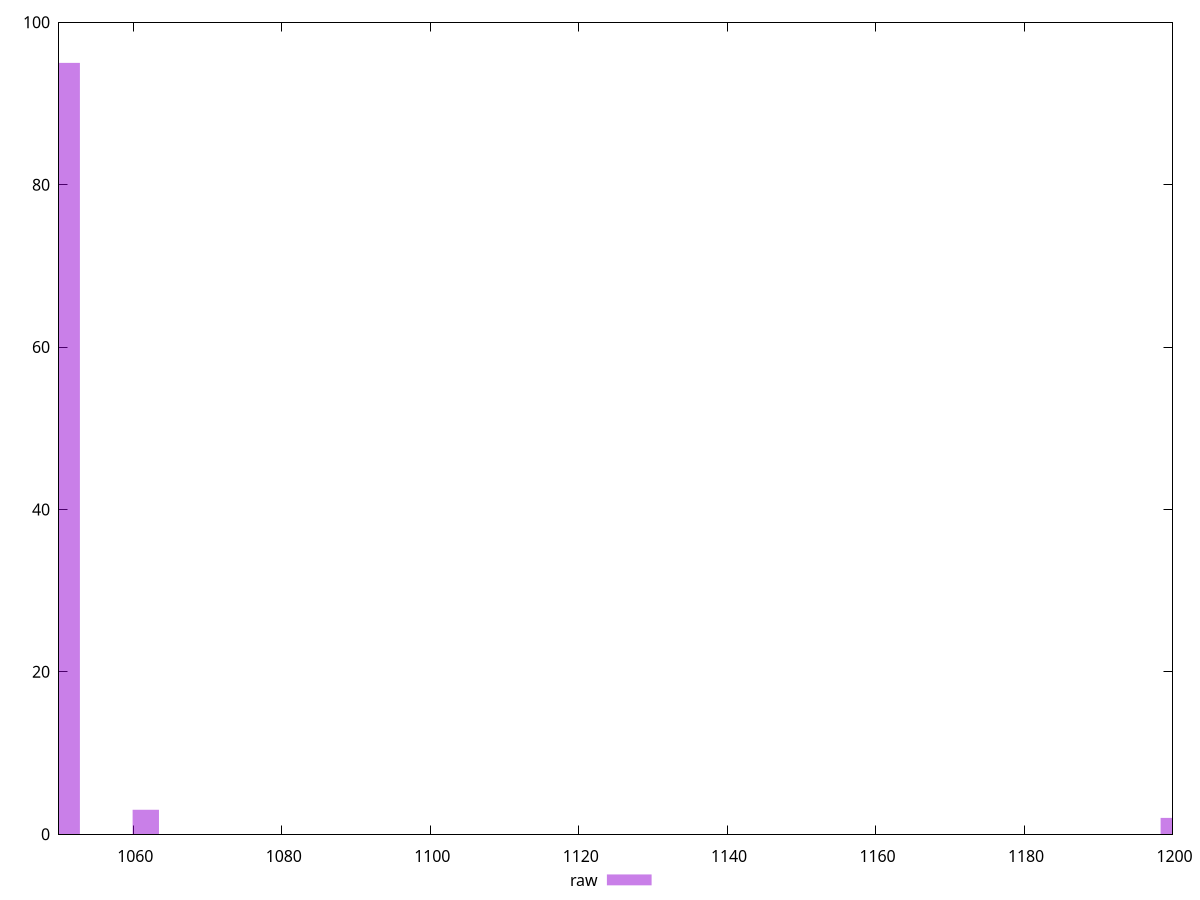 reset

$raw <<EOF
1051.0397234735126 95
1061.6921531033117 3
1200.1737382907002 2
EOF

set key outside below
set boxwidth 3.550809876599705
set xrange [1050:1200]
set yrange [0:100]
set trange [0:100]
set style fill transparent solid 0.5 noborder
set terminal svg size 640, 490 enhanced background rgb 'white'
set output "report_00026_2021-02-22T21:38:55.199Z/unused-javascript/samples/pages+cached+noadtech+nomedia+nocss/raw/histogram.svg"

plot $raw title "raw" with boxes

reset
